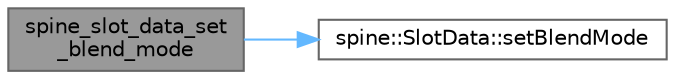 digraph "spine_slot_data_set_blend_mode"
{
 // LATEX_PDF_SIZE
  bgcolor="transparent";
  edge [fontname=Helvetica,fontsize=10,labelfontname=Helvetica,labelfontsize=10];
  node [fontname=Helvetica,fontsize=10,shape=box,height=0.2,width=0.4];
  rankdir="LR";
  Node1 [id="Node000001",label="spine_slot_data_set\l_blend_mode",height=0.2,width=0.4,color="gray40", fillcolor="grey60", style="filled", fontcolor="black",tooltip=" "];
  Node1 -> Node2 [id="edge1_Node000001_Node000002",color="steelblue1",style="solid",tooltip=" "];
  Node2 [id="Node000002",label="spine::SlotData::setBlendMode",height=0.2,width=0.4,color="grey40", fillcolor="white", style="filled",URL="$classspine_1_1_slot_data.html#a5186dfa7c5890f76f252d348fa9536f0",tooltip=" "];
}
